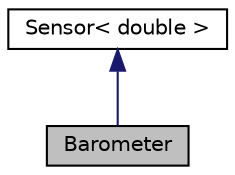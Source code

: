 digraph "Barometer"
{
 // LATEX_PDF_SIZE
  edge [fontname="Helvetica",fontsize="10",labelfontname="Helvetica",labelfontsize="10"];
  node [fontname="Helvetica",fontsize="10",shape=record];
  Node1 [label="Barometer",height=0.2,width=0.4,color="black", fillcolor="grey75", style="filled", fontcolor="black",tooltip="Representation of barometer."];
  Node2 -> Node1 [dir="back",color="midnightblue",fontsize="10",style="solid",fontname="Helvetica"];
  Node2 [label="Sensor\< double \>",height=0.2,width=0.4,color="black", fillcolor="white", style="filled",URL="$class_sensor.html",tooltip=" "];
}
